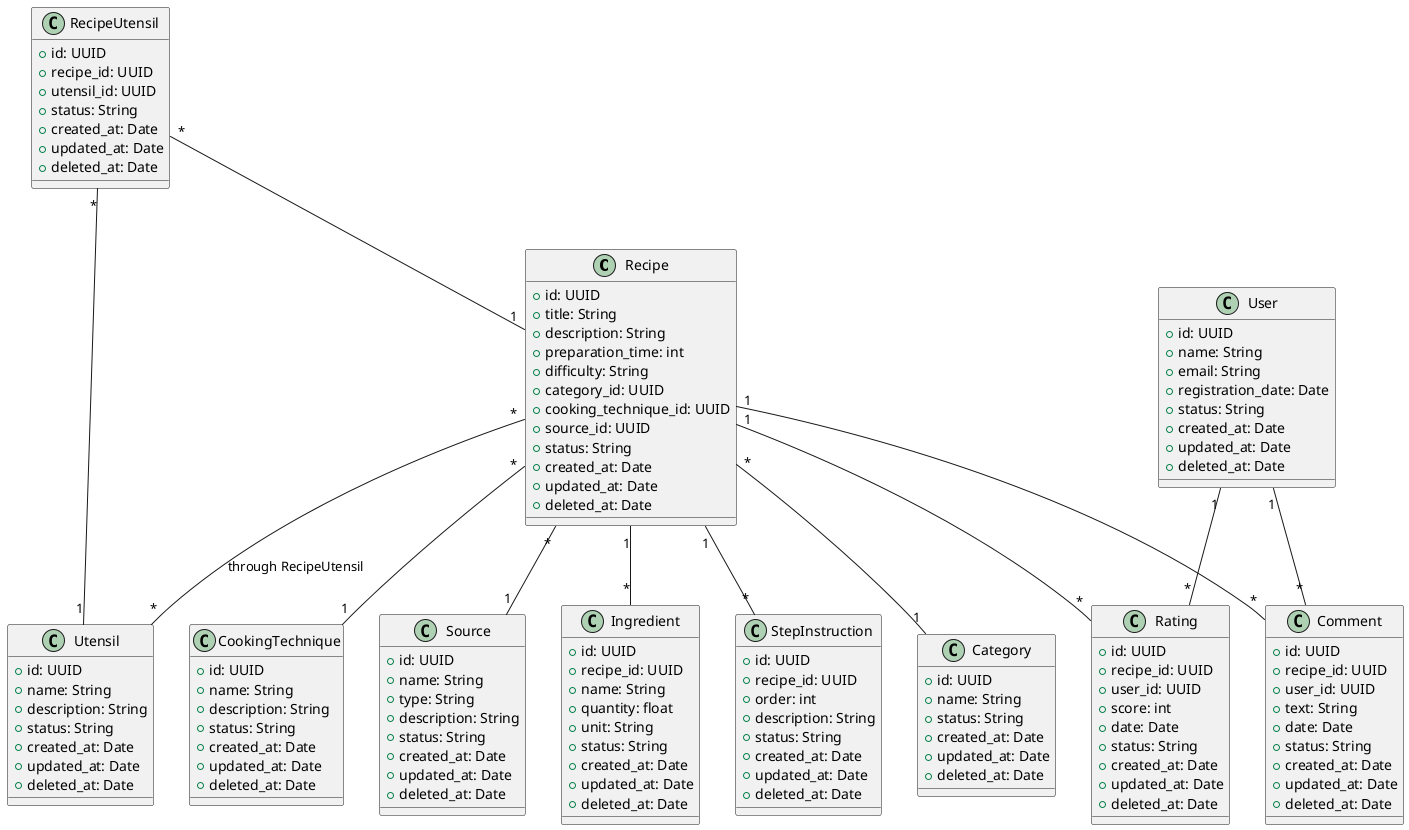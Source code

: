@startuml Class Diagram

class Recipe {
  + id: UUID
  + title: String
  + description: String
  + preparation_time: int
  + difficulty: String
  + category_id: UUID
  + cooking_technique_id: UUID
  + source_id: UUID
  + status: String
  + created_at: Date
  + updated_at: Date
  + deleted_at: Date
}

class Ingredient {
  + id: UUID
  + recipe_id: UUID
  + name: String
  + quantity: float
  + unit: String
  + status: String
  + created_at: Date
  + updated_at: Date
  + deleted_at: Date
}

class StepInstruction {
  + id: UUID
  + recipe_id: UUID
  + order: int
  + description: String
  + status: String
  + created_at: Date
  + updated_at: Date
  + deleted_at: Date
}

class Category {
  + id: UUID
  + name: String
  + status: String
  + created_at: Date
  + updated_at: Date
  + deleted_at: Date
}

class CookingTechnique {
  + id: UUID
  + name: String
  + description: String
  + status: String
  + created_at: Date
  + updated_at: Date
  + deleted_at: Date
}

class Source {
  + id: UUID
  + name: String
  + type: String
  + description: String
  + status: String
  + created_at: Date
  + updated_at: Date
  + deleted_at: Date
}

class Utensil {
  + id: UUID
  + name: String
  + description: String
  + status: String
  + created_at: Date
  + updated_at: Date
  + deleted_at: Date
}

class RecipeUtensil {
  + id: UUID
  + recipe_id: UUID
  + utensil_id: UUID
  + status: String
  + created_at: Date
  + updated_at: Date
  + deleted_at: Date
}

class User {
  + id: UUID
  + name: String
  + email: String
  + registration_date: Date
  + status: String
  + created_at: Date
  + updated_at: Date
  + deleted_at: Date
}

class Comment {
  + id: UUID
  + recipe_id: UUID
  + user_id: UUID
  + text: String
  + date: Date
  + status: String
  + created_at: Date
  + updated_at: Date
  + deleted_at: Date
}

class Rating {
  + id: UUID
  + recipe_id: UUID
  + user_id: UUID
  + score: int
  + date: Date
  + status: String
  + created_at: Date
  + updated_at: Date
  + deleted_at: Date
}

Recipe "1" -- "*" Ingredient
Recipe "1" -- "*" StepInstruction
Recipe "*" -- "1" Category
Recipe "*" -- "1" CookingTechnique
Recipe "*" -- "1" Source
Recipe "*" -- "*" Utensil : through RecipeUtensil
Recipe "1" -- "*" Comment
Recipe "1" -- "*" Rating
User "1" -- "*" Comment
User "1" -- "*" Rating
RecipeUtensil "*" -- "1" Recipe
RecipeUtensil "*" -- "1" Utensil

@enduml